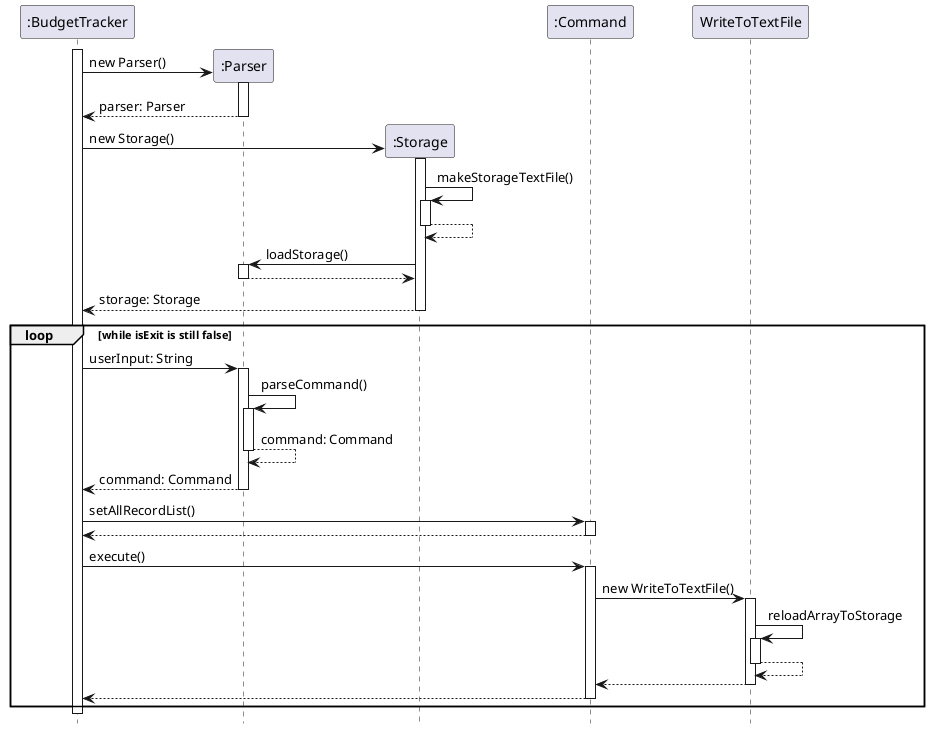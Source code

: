 @startuml
'https://plantuml.com/sequence-diagram
hide footbox

activate ":BudgetTracker"

create ":Parser"

":BudgetTracker" -> ":Parser": new Parser()
activate ":Parser"
":BudgetTracker" <-- ":Parser" : parser: Parser
deactivate ":Parser"

create ":Storage"

":BudgetTracker" -> ":Storage": new Storage()
activate ":Storage"


":Storage" -> ":Storage": makeStorageTextFile()
activate ":Storage"
":Storage" --> ":Storage"
deactivate ":Storage"


":Storage" -> ":Parser": loadStorage()
activate ":Parser"
":Parser" --> ":Storage"
deactivate ":Parser"

":BudgetTracker" <-- ":Storage": storage: Storage
deactivate ":Storage"

loop while isExit is still false
    ":BudgetTracker" -> ":Parser": userInput: String
    activate ":Parser"


    ":Parser" -> ":Parser": parseCommand()
    activate ":Parser"
    ":Parser" --> ":Parser": command: Command

    deactivate ":Parser"

    ":Parser" --> ":BudgetTracker": command: Command
    deactivate ":Parser"

    ":BudgetTracker" -> ":Command": setAllRecordList()


    activate ":Command"

    ":Command" --> ":BudgetTracker"
    deactivate ":Command"

    ":BudgetTracker" -> ":Command": execute()

    activate ":Command"


    ":Command" -> WriteToTextFile: new WriteToTextFile()
    activate WriteToTextFile

    WriteToTextFile -> WriteToTextFile: reloadArrayToStorage
    activate WriteToTextFile

    WriteToTextFile --> WriteToTextFile

    deactivate WriteToTextFile


    WriteToTextFile --> ":Command"
    deactivate WriteToTextFile


    ":Command" --> ":BudgetTracker"
    deactivate ":Command"

end

deactivate ":BudgetTracker"


@enduml